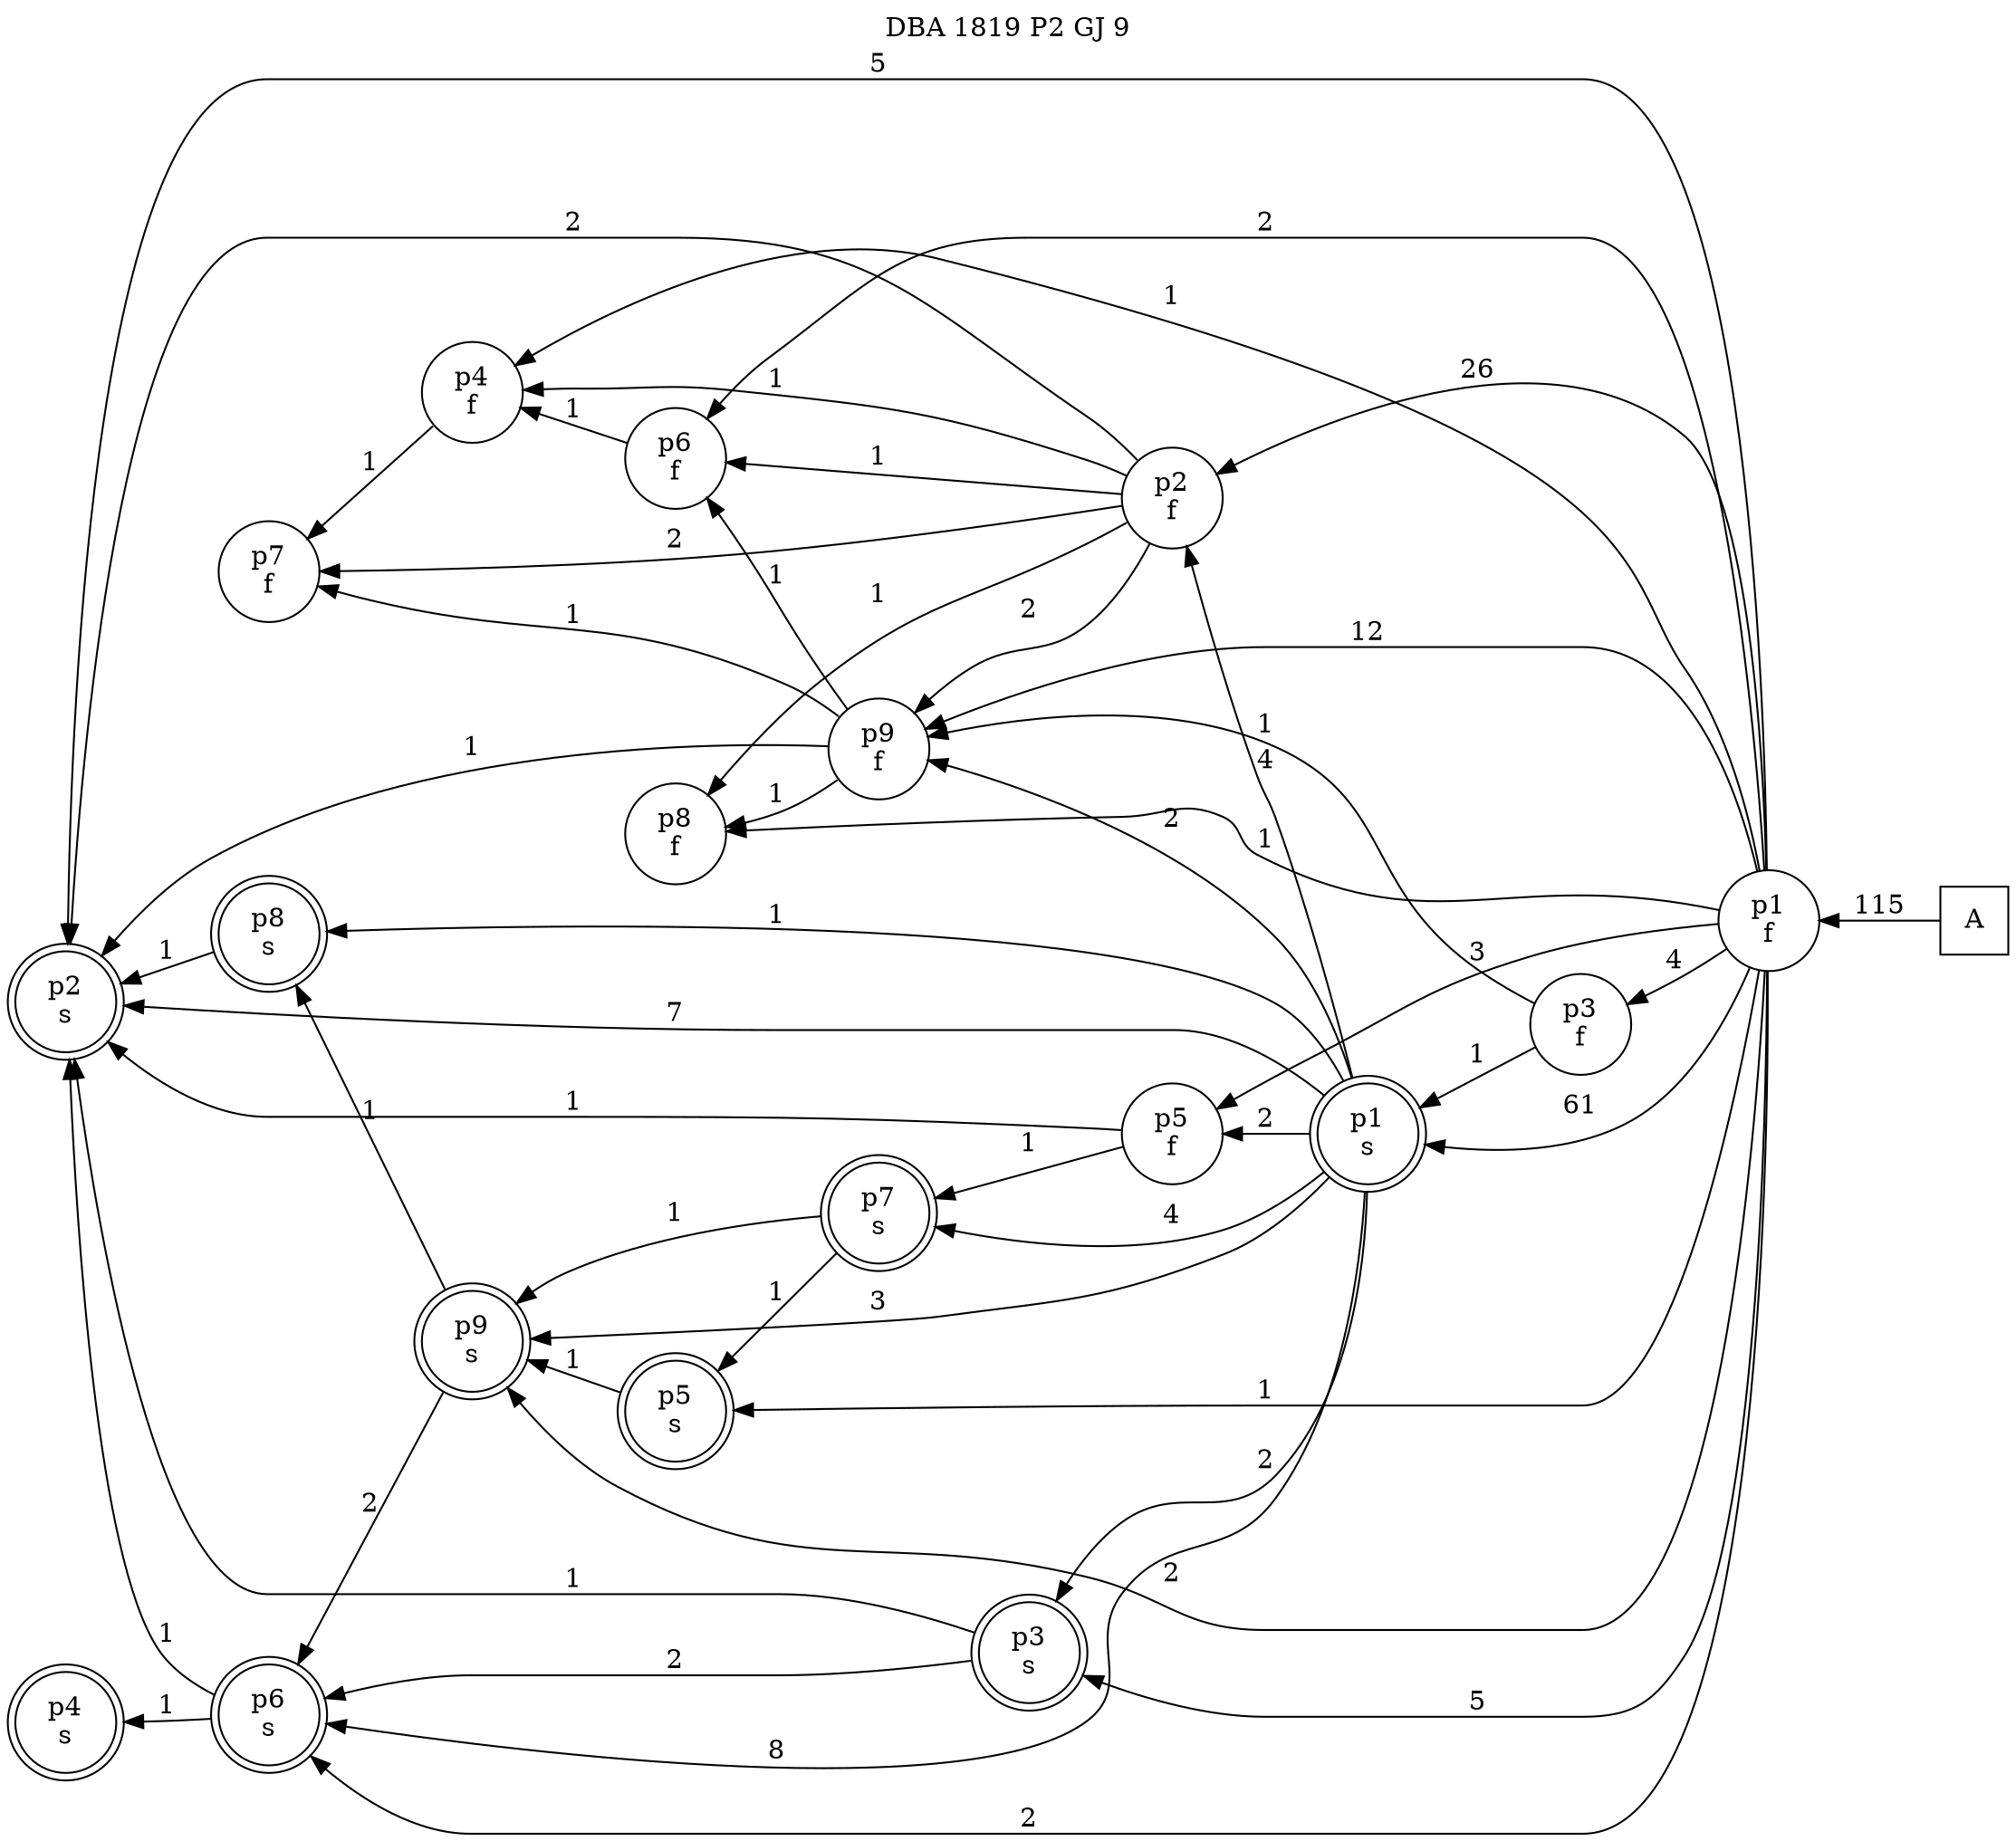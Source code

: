 digraph DBA_1819_P2_GJ_9_GOOD {
labelloc="tl"
label= " DBA 1819 P2 GJ 9 "
rankdir="RL";
"A" [shape="square" label="A"]
"p1_f" [shape="circle" label="p1
f"]
"p5_f" [shape="circle" label="p5
f"]
"p8_f" [shape="circle" label="p8
f"]
"p3_f" [shape="circle" label="p3
f"]
"p9_f" [shape="circle" label="p9
f"]
"p2_f" [shape="circle" label="p2
f"]
"p1_s" [shape="doublecircle" label="p1
s"]
"p6_s" [shape="doublecircle" label="p6
s"]
"p7_s" [shape="doublecircle" label="p7
s"]
"p9_s" [shape="doublecircle" label="p9
s"]
"p6_f" [shape="circle" label="p6
f"]
"p4_f" [shape="circle" label="p4
f"]
"p7_f" [shape="circle" label="p7
f"]
"p3_s" [shape="doublecircle" label="p3
s"]
"p2_s" [shape="doublecircle" label="p2
s"]
"p5_s" [shape="doublecircle" label="p5
s"]
"p8_s" [shape="doublecircle" label="p8
s"]
"p4_s" [shape="doublecircle" label="p4
s"]
"A" -> "p1_f" [ label=115]
"p1_f" -> "p5_f" [ label=3]
"p1_f" -> "p8_f" [ label=1]
"p1_f" -> "p3_f" [ label=4]
"p1_f" -> "p9_f" [ label=12]
"p1_f" -> "p2_f" [ label=26]
"p1_f" -> "p1_s" [ label=61]
"p1_f" -> "p6_s" [ label=2]
"p1_f" -> "p9_s" [ label=2]
"p1_f" -> "p6_f" [ label=2]
"p1_f" -> "p4_f" [ label=1]
"p1_f" -> "p3_s" [ label=5]
"p1_f" -> "p2_s" [ label=5]
"p1_f" -> "p5_s" [ label=1]
"p5_f" -> "p7_s" [ label=1]
"p5_f" -> "p2_s" [ label=1]
"p3_f" -> "p9_f" [ label=1]
"p3_f" -> "p1_s" [ label=1]
"p9_f" -> "p8_f" [ label=1]
"p9_f" -> "p6_f" [ label=1]
"p9_f" -> "p7_f" [ label=1]
"p9_f" -> "p2_s" [ label=1]
"p2_f" -> "p8_f" [ label=1]
"p2_f" -> "p9_f" [ label=2]
"p2_f" -> "p6_f" [ label=1]
"p2_f" -> "p4_f" [ label=1]
"p2_f" -> "p7_f" [ label=2]
"p2_f" -> "p2_s" [ label=2]
"p1_s" -> "p5_f" [ label=2]
"p1_s" -> "p9_f" [ label=2]
"p1_s" -> "p2_f" [ label=4]
"p1_s" -> "p6_s" [ label=8]
"p1_s" -> "p7_s" [ label=4]
"p1_s" -> "p9_s" [ label=3]
"p1_s" -> "p3_s" [ label=2]
"p1_s" -> "p2_s" [ label=7]
"p1_s" -> "p8_s" [ label=1]
"p6_s" -> "p2_s" [ label=1]
"p6_s" -> "p4_s" [ label=1]
"p7_s" -> "p9_s" [ label=1]
"p7_s" -> "p5_s" [ label=1]
"p9_s" -> "p6_s" [ label=2]
"p9_s" -> "p8_s" [ label=1]
"p6_f" -> "p4_f" [ label=1]
"p4_f" -> "p7_f" [ label=1]
"p3_s" -> "p6_s" [ label=2]
"p3_s" -> "p2_s" [ label=1]
"p5_s" -> "p9_s" [ label=1]
"p8_s" -> "p2_s" [ label=1]
}
